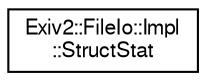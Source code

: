 digraph "Graphical Class Hierarchy"
{
  edge [fontname="FreeSans",fontsize="10",labelfontname="FreeSans",labelfontsize="10"];
  node [fontname="FreeSans",fontsize="10",shape=record];
  rankdir="LR";
  Node1 [label="Exiv2::FileIo::Impl\l::StructStat",height=0.2,width=0.4,color="black", fillcolor="white", style="filled",URL="$structExiv2_1_1FileIo_1_1Impl_1_1StructStat.html",tooltip="Simple struct stat wrapper for internal use. "];
}
